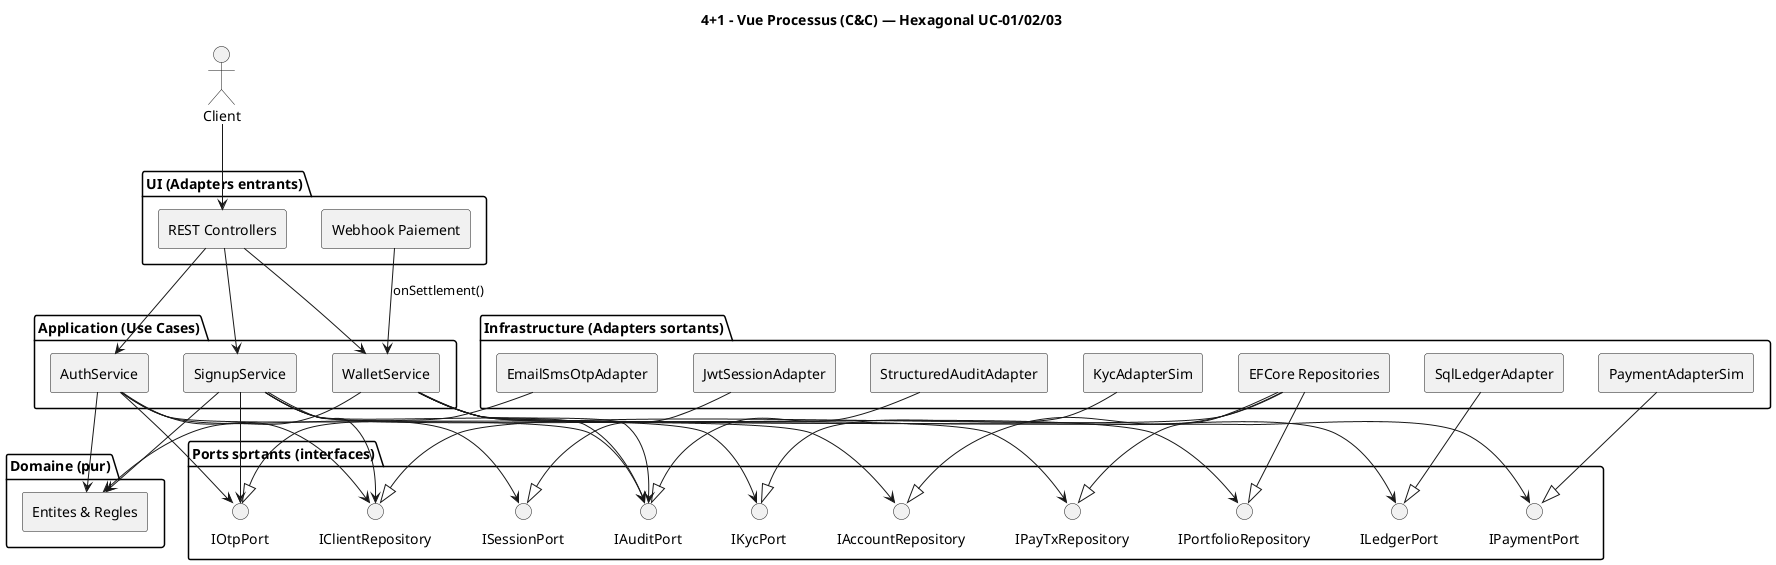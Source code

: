 @startuml
title 4+1 - Vue Processus (C&C) — Hexagonal UC-01/02/03

skinparam componentStyle rectangle
actor Client

package "UI (Adapters entrants)" {
  [REST Controllers]
  [Webhook Paiement]
}

package "Application (Use Cases)" {
  [SignupService]
  [AuthService]
  [WalletService]
}

package "Domaine (pur)" {
  [Entites & Regles]
}

package "Ports sortants (interfaces)" {
  () IOtpPort
  () IKycPort
  () IPaymentPort
  () ISessionPort
  () IAuditPort
  () ILedgerPort
  () IClientRepository
  () IAccountRepository
  () IPortfolioRepository
  () IPayTxRepository
}

package "Infrastructure (Adapters sortants)" {
  [EmailSmsOtpAdapter] -down-|> IOtpPort
  [KycAdapterSim] -down-|> IKycPort
  [PaymentAdapterSim] -down-|> IPaymentPort
  [JwtSessionAdapter] -down-|> ISessionPort
  [StructuredAuditAdapter] -down-|> IAuditPort
  [SqlLedgerAdapter] -down-|> ILedgerPort
  [EFCore Repositories] -down-|> IClientRepository
  [EFCore Repositories] -down-|> IAccountRepository
  [EFCore Repositories] -down-|> IPortfolioRepository
  [EFCore Repositories] -down-|> IPayTxRepository
}

Client --> [REST Controllers]
[REST Controllers] --> [SignupService]
[REST Controllers] --> [AuthService]
[REST Controllers] --> [WalletService]
[Webhook Paiement] --> [WalletService] : onSettlement()

[SignupService] --> [Entites & Regles]
[AuthService]   --> [Entites & Regles]
[WalletService] --> [Entites & Regles]

[SignupService] --> IOtpPort
[SignupService] --> IKycPort
[SignupService] --> IClientRepository
[SignupService] --> IAccountRepository
[SignupService] --> IAuditPort

[AuthService] --> IClientRepository
[AuthService] --> ISessionPort
[AuthService] --> IOtpPort
[AuthService] --> IAuditPort

[WalletService] --> IPayTxRepository
[WalletService] --> IPaymentPort
[WalletService] --> ILedgerPort
[WalletService] --> IPortfolioRepository
[WalletService] --> IAuditPort
@enduml
